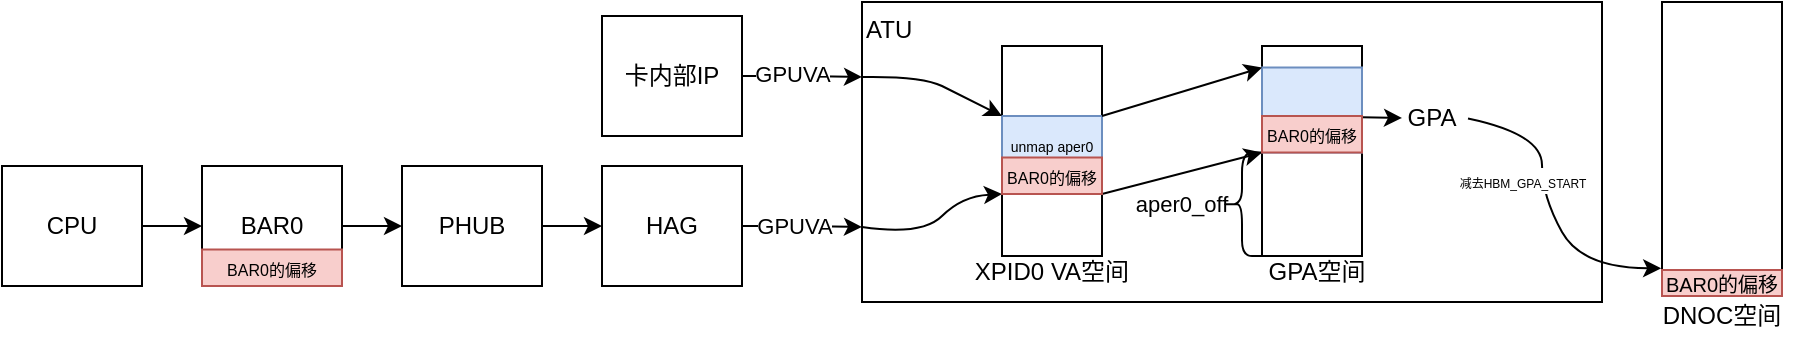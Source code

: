 <mxfile version="22.1.7" type="github">
  <diagram name="第 1 页" id="u-yVW4R7YpjYFJ1wXz5T">
    <mxGraphModel dx="1158" dy="665" grid="1" gridSize="10" guides="1" tooltips="1" connect="1" arrows="1" fold="1" page="1" pageScale="1" pageWidth="827" pageHeight="1169" math="0" shadow="0">
      <root>
        <mxCell id="0" />
        <mxCell id="1" parent="0" />
        <mxCell id="7IYAB5vf2lBV86GcsKY7-3" value="ATU" style="rounded=0;whiteSpace=wrap;html=1;verticalAlign=top;align=left;" vertex="1" parent="1">
          <mxGeometry x="480" y="133" width="370" height="150" as="geometry" />
        </mxCell>
        <mxCell id="7IYAB5vf2lBV86GcsKY7-18" style="edgeStyle=orthogonalEdgeStyle;rounded=0;orthogonalLoop=1;jettySize=auto;html=1;exitX=1;exitY=0.5;exitDx=0;exitDy=0;entryX=0;entryY=0.75;entryDx=0;entryDy=0;" edge="1" parent="1" source="7IYAB5vf2lBV86GcsKY7-9" target="7IYAB5vf2lBV86GcsKY7-3">
          <mxGeometry relative="1" as="geometry" />
        </mxCell>
        <mxCell id="7IYAB5vf2lBV86GcsKY7-22" value="GPUVA" style="edgeLabel;html=1;align=center;verticalAlign=middle;resizable=0;points=[];" vertex="1" connectable="0" parent="7IYAB5vf2lBV86GcsKY7-18">
          <mxGeometry x="-0.149" relative="1" as="geometry">
            <mxPoint as="offset" />
          </mxGeometry>
        </mxCell>
        <mxCell id="7IYAB5vf2lBV86GcsKY7-9" value="HAG" style="rounded=0;whiteSpace=wrap;html=1;" vertex="1" parent="1">
          <mxGeometry x="350" y="215" width="70" height="60" as="geometry" />
        </mxCell>
        <mxCell id="7IYAB5vf2lBV86GcsKY7-12" style="edgeStyle=orthogonalEdgeStyle;rounded=0;orthogonalLoop=1;jettySize=auto;html=1;exitX=1;exitY=0.5;exitDx=0;exitDy=0;" edge="1" parent="1" source="7IYAB5vf2lBV86GcsKY7-11" target="7IYAB5vf2lBV86GcsKY7-9">
          <mxGeometry relative="1" as="geometry" />
        </mxCell>
        <mxCell id="7IYAB5vf2lBV86GcsKY7-11" value="PHUB" style="rounded=0;whiteSpace=wrap;html=1;" vertex="1" parent="1">
          <mxGeometry x="250" y="215" width="70" height="60" as="geometry" />
        </mxCell>
        <mxCell id="7IYAB5vf2lBV86GcsKY7-14" value="" style="edgeStyle=orthogonalEdgeStyle;rounded=0;orthogonalLoop=1;jettySize=auto;html=1;" edge="1" parent="1" source="7IYAB5vf2lBV86GcsKY7-13" target="7IYAB5vf2lBV86GcsKY7-11">
          <mxGeometry relative="1" as="geometry" />
        </mxCell>
        <mxCell id="7IYAB5vf2lBV86GcsKY7-13" value="BAR0" style="rounded=0;whiteSpace=wrap;html=1;" vertex="1" parent="1">
          <mxGeometry x="150" y="215" width="70" height="60" as="geometry" />
        </mxCell>
        <mxCell id="7IYAB5vf2lBV86GcsKY7-16" value="" style="edgeStyle=orthogonalEdgeStyle;rounded=0;orthogonalLoop=1;jettySize=auto;html=1;" edge="1" parent="1" source="7IYAB5vf2lBV86GcsKY7-15" target="7IYAB5vf2lBV86GcsKY7-13">
          <mxGeometry relative="1" as="geometry" />
        </mxCell>
        <mxCell id="7IYAB5vf2lBV86GcsKY7-15" value="CPU" style="rounded=0;whiteSpace=wrap;html=1;" vertex="1" parent="1">
          <mxGeometry x="50" y="215" width="70" height="60" as="geometry" />
        </mxCell>
        <mxCell id="7IYAB5vf2lBV86GcsKY7-20" style="edgeStyle=orthogonalEdgeStyle;rounded=0;orthogonalLoop=1;jettySize=auto;html=1;exitX=1;exitY=0.5;exitDx=0;exitDy=0;entryX=0;entryY=0.25;entryDx=0;entryDy=0;" edge="1" parent="1" source="7IYAB5vf2lBV86GcsKY7-19" target="7IYAB5vf2lBV86GcsKY7-3">
          <mxGeometry relative="1" as="geometry" />
        </mxCell>
        <mxCell id="7IYAB5vf2lBV86GcsKY7-21" value="GPUVA" style="edgeLabel;html=1;align=center;verticalAlign=middle;resizable=0;points=[];" vertex="1" connectable="0" parent="7IYAB5vf2lBV86GcsKY7-20">
          <mxGeometry x="-0.177" y="1" relative="1" as="geometry">
            <mxPoint as="offset" />
          </mxGeometry>
        </mxCell>
        <mxCell id="7IYAB5vf2lBV86GcsKY7-19" value="卡内部IP" style="rounded=0;whiteSpace=wrap;html=1;" vertex="1" parent="1">
          <mxGeometry x="350" y="140" width="70" height="60" as="geometry" />
        </mxCell>
        <mxCell id="7IYAB5vf2lBV86GcsKY7-23" value="" style="rounded=0;whiteSpace=wrap;html=1;" vertex="1" parent="1">
          <mxGeometry x="550" y="155" width="50" height="105" as="geometry" />
        </mxCell>
        <mxCell id="7IYAB5vf2lBV86GcsKY7-24" value="XPID0 VA空间" style="text;html=1;strokeColor=none;fillColor=none;align=center;verticalAlign=middle;whiteSpace=wrap;rounded=0;" vertex="1" parent="1">
          <mxGeometry x="535" y="253" width="80" height="30" as="geometry" />
        </mxCell>
        <mxCell id="7IYAB5vf2lBV86GcsKY7-25" value="&lt;font style=&quot;font-size: 7px;&quot;&gt;unmap aper0&lt;/font&gt;" style="rounded=0;whiteSpace=wrap;html=1;fillColor=#dae8fc;strokeColor=#6c8ebf;verticalAlign=top;" vertex="1" parent="1">
          <mxGeometry x="550" y="190" width="50" height="39" as="geometry" />
        </mxCell>
        <mxCell id="7IYAB5vf2lBV86GcsKY7-27" value="" style="curved=1;endArrow=classic;html=1;rounded=0;exitX=0;exitY=0.75;exitDx=0;exitDy=0;entryX=0;entryY=1;entryDx=0;entryDy=0;" edge="1" parent="1" source="7IYAB5vf2lBV86GcsKY7-3" target="7IYAB5vf2lBV86GcsKY7-25">
          <mxGeometry width="50" height="50" relative="1" as="geometry">
            <mxPoint x="530" y="280" as="sourcePoint" />
            <mxPoint x="550" y="230" as="targetPoint" />
            <Array as="points">
              <mxPoint x="510" y="250" />
              <mxPoint x="530" y="230" />
            </Array>
          </mxGeometry>
        </mxCell>
        <mxCell id="7IYAB5vf2lBV86GcsKY7-30" value="" style="curved=1;endArrow=classic;html=1;rounded=0;exitX=0;exitY=0.25;exitDx=0;exitDy=0;entryX=0;entryY=0;entryDx=0;entryDy=0;" edge="1" parent="1" source="7IYAB5vf2lBV86GcsKY7-3" target="7IYAB5vf2lBV86GcsKY7-25">
          <mxGeometry width="50" height="50" relative="1" as="geometry">
            <mxPoint x="530" y="240" as="sourcePoint" />
            <mxPoint x="580" y="190" as="targetPoint" />
            <Array as="points">
              <mxPoint x="510" y="170" />
              <mxPoint x="530" y="180" />
            </Array>
          </mxGeometry>
        </mxCell>
        <mxCell id="7IYAB5vf2lBV86GcsKY7-33" value="" style="rounded=0;whiteSpace=wrap;html=1;" vertex="1" parent="1">
          <mxGeometry x="680" y="155" width="50" height="105" as="geometry" />
        </mxCell>
        <mxCell id="7IYAB5vf2lBV86GcsKY7-34" value="GPA空间" style="text;html=1;strokeColor=none;fillColor=none;align=center;verticalAlign=middle;whiteSpace=wrap;rounded=0;" vertex="1" parent="1">
          <mxGeometry x="660" y="253" width="95" height="30" as="geometry" />
        </mxCell>
        <mxCell id="7IYAB5vf2lBV86GcsKY7-35" value="" style="rounded=0;whiteSpace=wrap;html=1;fillColor=#dae8fc;strokeColor=#6c8ebf;" vertex="1" parent="1">
          <mxGeometry x="680" y="165.75" width="50" height="42.5" as="geometry" />
        </mxCell>
        <mxCell id="7IYAB5vf2lBV86GcsKY7-36" value="" style="endArrow=classic;html=1;rounded=0;entryX=0;entryY=0;entryDx=0;entryDy=0;exitX=1;exitY=0;exitDx=0;exitDy=0;" edge="1" parent="1" source="7IYAB5vf2lBV86GcsKY7-25" target="7IYAB5vf2lBV86GcsKY7-35">
          <mxGeometry width="50" height="50" relative="1" as="geometry">
            <mxPoint x="620" y="187" as="sourcePoint" />
            <mxPoint x="670" y="180" as="targetPoint" />
          </mxGeometry>
        </mxCell>
        <mxCell id="7IYAB5vf2lBV86GcsKY7-38" value="" style="endArrow=classic;html=1;rounded=0;entryX=0;entryY=1;entryDx=0;entryDy=0;exitX=1;exitY=1;exitDx=0;exitDy=0;" edge="1" parent="1" source="7IYAB5vf2lBV86GcsKY7-25" target="7IYAB5vf2lBV86GcsKY7-35">
          <mxGeometry width="50" height="50" relative="1" as="geometry">
            <mxPoint x="620" y="230" as="sourcePoint" />
            <mxPoint x="670" y="180" as="targetPoint" />
          </mxGeometry>
        </mxCell>
        <mxCell id="7IYAB5vf2lBV86GcsKY7-39" value="" style="shape=curlyBracket;whiteSpace=wrap;html=1;rounded=1;labelPosition=left;verticalLabelPosition=middle;align=right;verticalAlign=middle;" vertex="1" parent="1">
          <mxGeometry x="660" y="208.25" width="20" height="51.75" as="geometry" />
        </mxCell>
        <mxCell id="7IYAB5vf2lBV86GcsKY7-40" value="&lt;font style=&quot;font-size: 11px;&quot;&gt;aper0_off&lt;/font&gt;" style="text;html=1;strokeColor=none;fillColor=none;align=center;verticalAlign=middle;whiteSpace=wrap;rounded=0;" vertex="1" parent="1">
          <mxGeometry x="610" y="219.13" width="60" height="30" as="geometry" />
        </mxCell>
        <mxCell id="7IYAB5vf2lBV86GcsKY7-46" value="" style="endArrow=classic;html=1;rounded=0;exitX=0.6;exitY=0.75;exitDx=0;exitDy=0;exitPerimeter=0;" edge="1" parent="1">
          <mxGeometry width="50" height="50" relative="1" as="geometry">
            <mxPoint x="730" y="190.625" as="sourcePoint" />
            <mxPoint x="750" y="191" as="targetPoint" />
          </mxGeometry>
        </mxCell>
        <mxCell id="7IYAB5vf2lBV86GcsKY7-49" value="" style="rounded=0;whiteSpace=wrap;html=1;" vertex="1" parent="1">
          <mxGeometry x="880" y="133" width="60" height="147" as="geometry" />
        </mxCell>
        <mxCell id="7IYAB5vf2lBV86GcsKY7-50" value="DNOC空间" style="text;html=1;strokeColor=none;fillColor=none;align=center;verticalAlign=middle;whiteSpace=wrap;rounded=0;" vertex="1" parent="1">
          <mxGeometry x="875" y="275" width="70" height="30" as="geometry" />
        </mxCell>
        <mxCell id="7IYAB5vf2lBV86GcsKY7-54" value="GPA" style="text;html=1;strokeColor=none;fillColor=none;align=center;verticalAlign=middle;whiteSpace=wrap;rounded=0;" vertex="1" parent="1">
          <mxGeometry x="747" y="176.25" width="36" height="30" as="geometry" />
        </mxCell>
        <mxCell id="7IYAB5vf2lBV86GcsKY7-55" value="" style="curved=1;endArrow=classic;html=1;rounded=0;entryX=-0.007;entryY=0.906;entryDx=0;entryDy=0;entryPerimeter=0;exitX=1;exitY=0.5;exitDx=0;exitDy=0;" edge="1" parent="1" source="7IYAB5vf2lBV86GcsKY7-54" target="7IYAB5vf2lBV86GcsKY7-49">
          <mxGeometry width="50" height="50" relative="1" as="geometry">
            <mxPoint x="750" y="210" as="sourcePoint" />
            <mxPoint x="800" y="160" as="targetPoint" />
            <Array as="points">
              <mxPoint x="820" y="199" />
              <mxPoint x="820" y="230" />
              <mxPoint x="840" y="266" />
            </Array>
          </mxGeometry>
        </mxCell>
        <mxCell id="7IYAB5vf2lBV86GcsKY7-56" value="&lt;font style=&quot;font-size: 6px;&quot;&gt;减去HBM_GPA_START&lt;/font&gt;" style="edgeLabel;html=1;align=center;verticalAlign=middle;resizable=0;points=[];" vertex="1" connectable="0" parent="7IYAB5vf2lBV86GcsKY7-55">
          <mxGeometry x="-0.337" y="-10" relative="1" as="geometry">
            <mxPoint y="11" as="offset" />
          </mxGeometry>
        </mxCell>
        <mxCell id="7IYAB5vf2lBV86GcsKY7-57" value="BAR0的偏移" style="rounded=0;whiteSpace=wrap;html=1;fillColor=#f8cecc;strokeColor=#b85450;fontSize=10;" vertex="1" parent="1">
          <mxGeometry x="880" y="267" width="60" height="13" as="geometry" />
        </mxCell>
        <mxCell id="7IYAB5vf2lBV86GcsKY7-58" value="&lt;font style=&quot;font-size: 8px;&quot;&gt;BAR0的偏移&lt;/font&gt;" style="rounded=0;whiteSpace=wrap;html=1;fillColor=#f8cecc;strokeColor=#b85450;fontSize=10;" vertex="1" parent="1">
          <mxGeometry x="680" y="190" width="50" height="18.25" as="geometry" />
        </mxCell>
        <mxCell id="7IYAB5vf2lBV86GcsKY7-59" value="&lt;font style=&quot;font-size: 8px;&quot;&gt;BAR0的偏移&lt;/font&gt;" style="rounded=0;whiteSpace=wrap;html=1;fillColor=#f8cecc;strokeColor=#b85450;fontSize=10;" vertex="1" parent="1">
          <mxGeometry x="550" y="210.75" width="50" height="18.25" as="geometry" />
        </mxCell>
        <mxCell id="7IYAB5vf2lBV86GcsKY7-60" value="&lt;font style=&quot;font-size: 8px;&quot;&gt;BAR0的偏移&lt;/font&gt;" style="rounded=0;whiteSpace=wrap;html=1;fillColor=#f8cecc;strokeColor=#b85450;fontSize=10;" vertex="1" parent="1">
          <mxGeometry x="150" y="256.75" width="70" height="18.25" as="geometry" />
        </mxCell>
      </root>
    </mxGraphModel>
  </diagram>
</mxfile>
